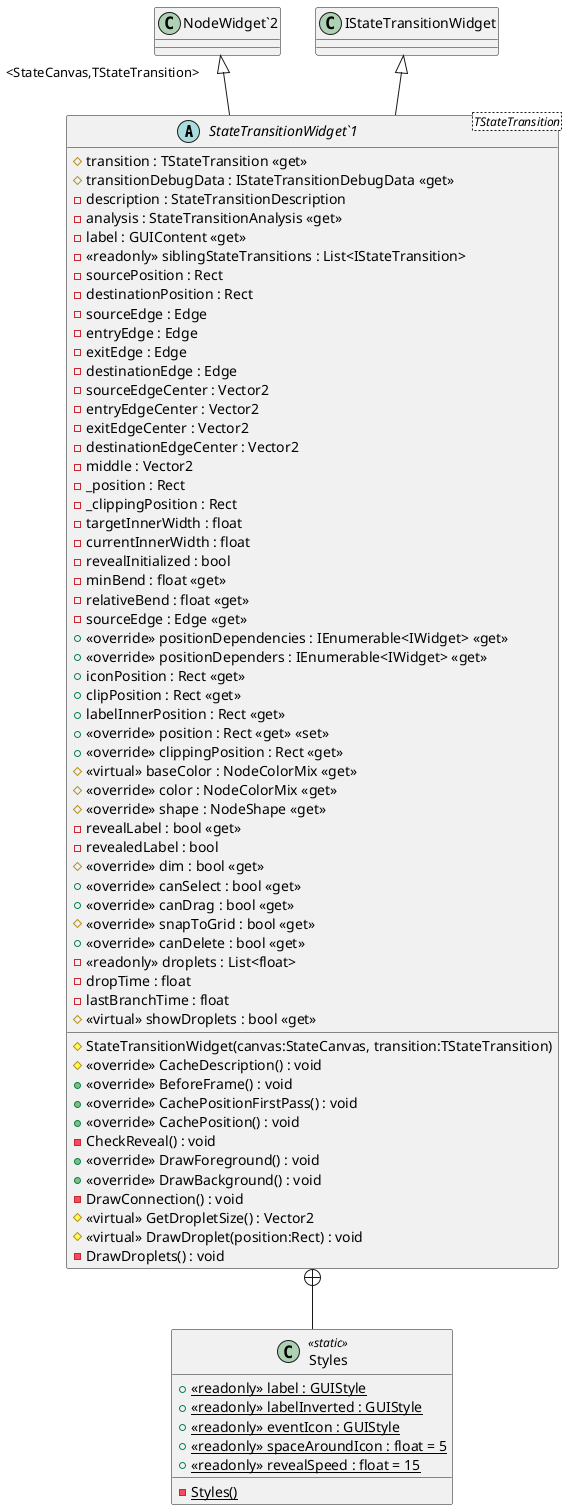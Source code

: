 @startuml
abstract class "StateTransitionWidget`1"<TStateTransition> {
    # StateTransitionWidget(canvas:StateCanvas, transition:TStateTransition)
    # transition : TStateTransition <<get>>
    # transitionDebugData : IStateTransitionDebugData <<get>>
    - description : StateTransitionDescription
    - analysis : StateTransitionAnalysis <<get>>
    # <<override>> CacheDescription() : void
    + <<override>> BeforeFrame() : void
    - label : GUIContent <<get>>
    - <<readonly>> siblingStateTransitions : List<IStateTransition>
    - sourcePosition : Rect
    - destinationPosition : Rect
    - sourceEdge : Edge
    - entryEdge : Edge
    - exitEdge : Edge
    - destinationEdge : Edge
    - sourceEdgeCenter : Vector2
    - entryEdgeCenter : Vector2
    - exitEdgeCenter : Vector2
    - destinationEdgeCenter : Vector2
    - middle : Vector2
    - _position : Rect
    - _clippingPosition : Rect
    - targetInnerWidth : float
    - currentInnerWidth : float
    - revealInitialized : bool
    - minBend : float <<get>>
    - relativeBend : float <<get>>
    - sourceEdge : Edge <<get>>
    + <<override>> positionDependencies : IEnumerable<IWidget> <<get>>
    + <<override>> positionDependers : IEnumerable<IWidget> <<get>>
    + iconPosition : Rect <<get>>
    + clipPosition : Rect <<get>>
    + labelInnerPosition : Rect <<get>>
    + <<override>> position : Rect <<get>> <<set>>
    + <<override>> clippingPosition : Rect <<get>>
    + <<override>> CachePositionFirstPass() : void
    + <<override>> CachePosition() : void
    # <<virtual>> baseColor : NodeColorMix <<get>>
    # <<override>> color : NodeColorMix <<get>>
    # <<override>> shape : NodeShape <<get>>
    - revealLabel : bool <<get>>
    - revealedLabel : bool
    - CheckReveal() : void
    # <<override>> dim : bool <<get>>
    + <<override>> DrawForeground() : void
    + <<override>> DrawBackground() : void
    - DrawConnection() : void
    + <<override>> canSelect : bool <<get>>
    + <<override>> canDrag : bool <<get>>
    # <<override>> snapToGrid : bool <<get>>
    + <<override>> canDelete : bool <<get>>
    - <<readonly>> droplets : List<float>
    - dropTime : float
    - lastBranchTime : float
    # <<virtual>> showDroplets : bool <<get>>
    # <<virtual>> GetDropletSize() : Vector2
    # <<virtual>> DrawDroplet(position:Rect) : void
    - DrawDroplets() : void
}
class Styles <<static>> {
    {static} - Styles()
    + {static} <<readonly>> label : GUIStyle
    + {static} <<readonly>> labelInverted : GUIStyle
    + {static} <<readonly>> eventIcon : GUIStyle
    + {static} <<readonly>> spaceAroundIcon : float = 5
    + {static} <<readonly>> revealSpeed : float = 15
}
"NodeWidget`2" "<StateCanvas,TStateTransition>" <|-- "StateTransitionWidget`1"
IStateTransitionWidget <|-- "StateTransitionWidget`1"
"StateTransitionWidget`1" +-- Styles
@enduml
